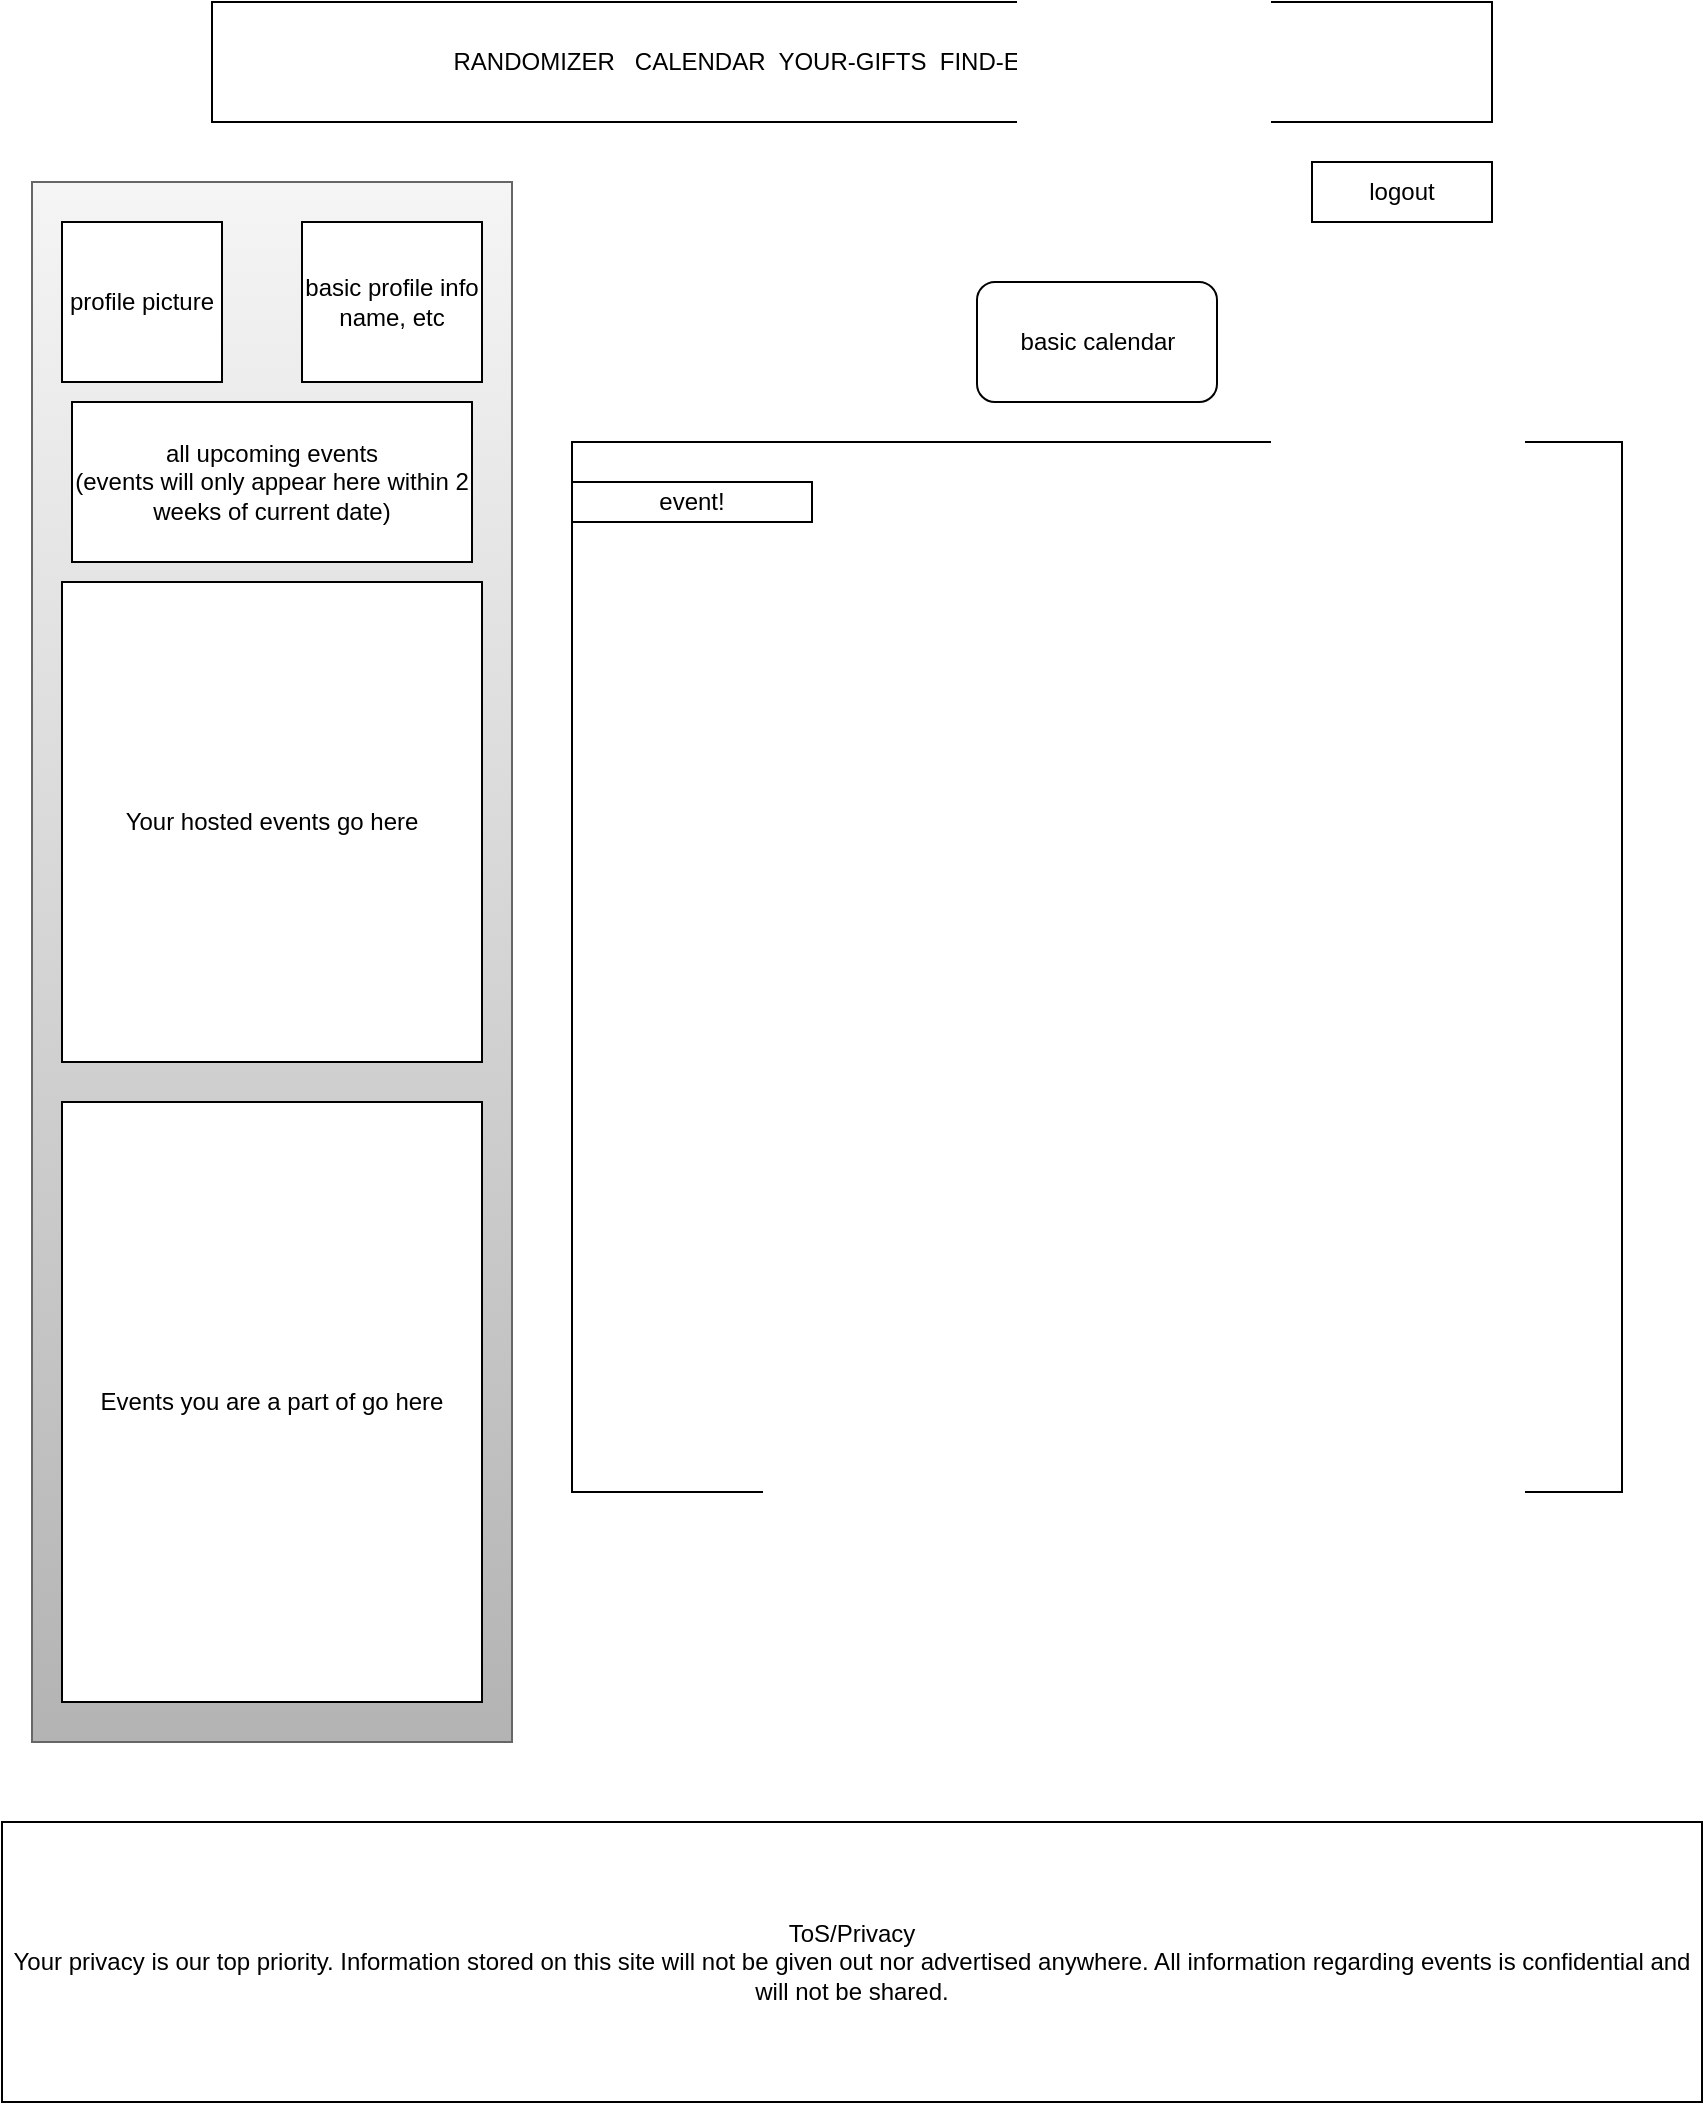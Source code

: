 <mxfile>
    <diagram id="loprL8QRiNHQ4vWIdYoD" name="Page-1">
        <mxGraphModel dx="1031" dy="778" grid="1" gridSize="10" guides="1" tooltips="1" connect="1" arrows="1" fold="1" page="1" pageScale="1" pageWidth="850" pageHeight="1100" math="0" shadow="0">
            <root>
                <mxCell id="0"/>
                <mxCell id="1" parent="0"/>
                <mxCell id="15" value="" style="rounded=0;whiteSpace=wrap;html=1;fillColor=#f5f5f5;gradientColor=#b3b3b3;strokeColor=#666666;" vertex="1" parent="1">
                    <mxGeometry x="15" y="140" width="240" height="780" as="geometry"/>
                </mxCell>
                <mxCell id="2" value="" style="whiteSpace=wrap;html=1;aspect=fixed;" vertex="1" parent="1">
                    <mxGeometry x="285" y="270" width="525" height="525" as="geometry"/>
                </mxCell>
                <mxCell id="3" value="basic calendar" style="rounded=1;whiteSpace=wrap;html=1;" vertex="1" parent="1">
                    <mxGeometry x="487.5" y="190" width="120" height="60" as="geometry"/>
                </mxCell>
                <mxCell id="4" value="event!" style="rounded=0;whiteSpace=wrap;html=1;" vertex="1" parent="1">
                    <mxGeometry x="285" y="290" width="120" height="20" as="geometry"/>
                </mxCell>
                <mxCell id="5" value="profile picture" style="whiteSpace=wrap;html=1;aspect=fixed;" vertex="1" parent="1">
                    <mxGeometry x="30" y="160" width="80" height="80" as="geometry"/>
                </mxCell>
                <mxCell id="7" value="all upcoming events &lt;br&gt;(events will only appear here within 2 weeks of current date)" style="rounded=0;whiteSpace=wrap;html=1;" vertex="1" parent="1">
                    <mxGeometry x="35" y="250" width="200" height="80" as="geometry"/>
                </mxCell>
                <mxCell id="8" value="basic profile info&lt;br&gt;name, etc" style="rounded=0;whiteSpace=wrap;html=1;" vertex="1" parent="1">
                    <mxGeometry x="150" y="160" width="90" height="80" as="geometry"/>
                </mxCell>
                <mxCell id="9" value="RANDOMIZER&amp;nbsp; &amp;nbsp;CALENDAR&amp;nbsp; YOUR-GIFTS&amp;nbsp; FIND-EVENT&amp;nbsp; HOST-EVENT" style="rounded=0;whiteSpace=wrap;html=1;" vertex="1" parent="1">
                    <mxGeometry x="105" y="50" width="640" height="60" as="geometry"/>
                </mxCell>
                <mxCell id="11" value="logout" style="rounded=0;whiteSpace=wrap;html=1;" vertex="1" parent="1">
                    <mxGeometry x="655" y="130" width="90" height="30" as="geometry"/>
                </mxCell>
                <mxCell id="13" value="ToS/Privacy&lt;br&gt;Your privacy is our top priority. Information stored on this site will not be given out nor advertised anywhere. All information regarding events is confidential and will not be shared." style="rounded=0;whiteSpace=wrap;html=1;" vertex="1" parent="1">
                    <mxGeometry y="960" width="850" height="140" as="geometry"/>
                </mxCell>
                <mxCell id="16" value="Your hosted events go here" style="rounded=0;whiteSpace=wrap;html=1;" vertex="1" parent="1">
                    <mxGeometry x="30" y="340" width="210" height="240" as="geometry"/>
                </mxCell>
                <mxCell id="17" value="Events you are a part of go here" style="rounded=0;whiteSpace=wrap;html=1;" vertex="1" parent="1">
                    <mxGeometry x="30" y="600" width="210" height="300" as="geometry"/>
                </mxCell>
            </root>
        </mxGraphModel>
    </diagram>
</mxfile>